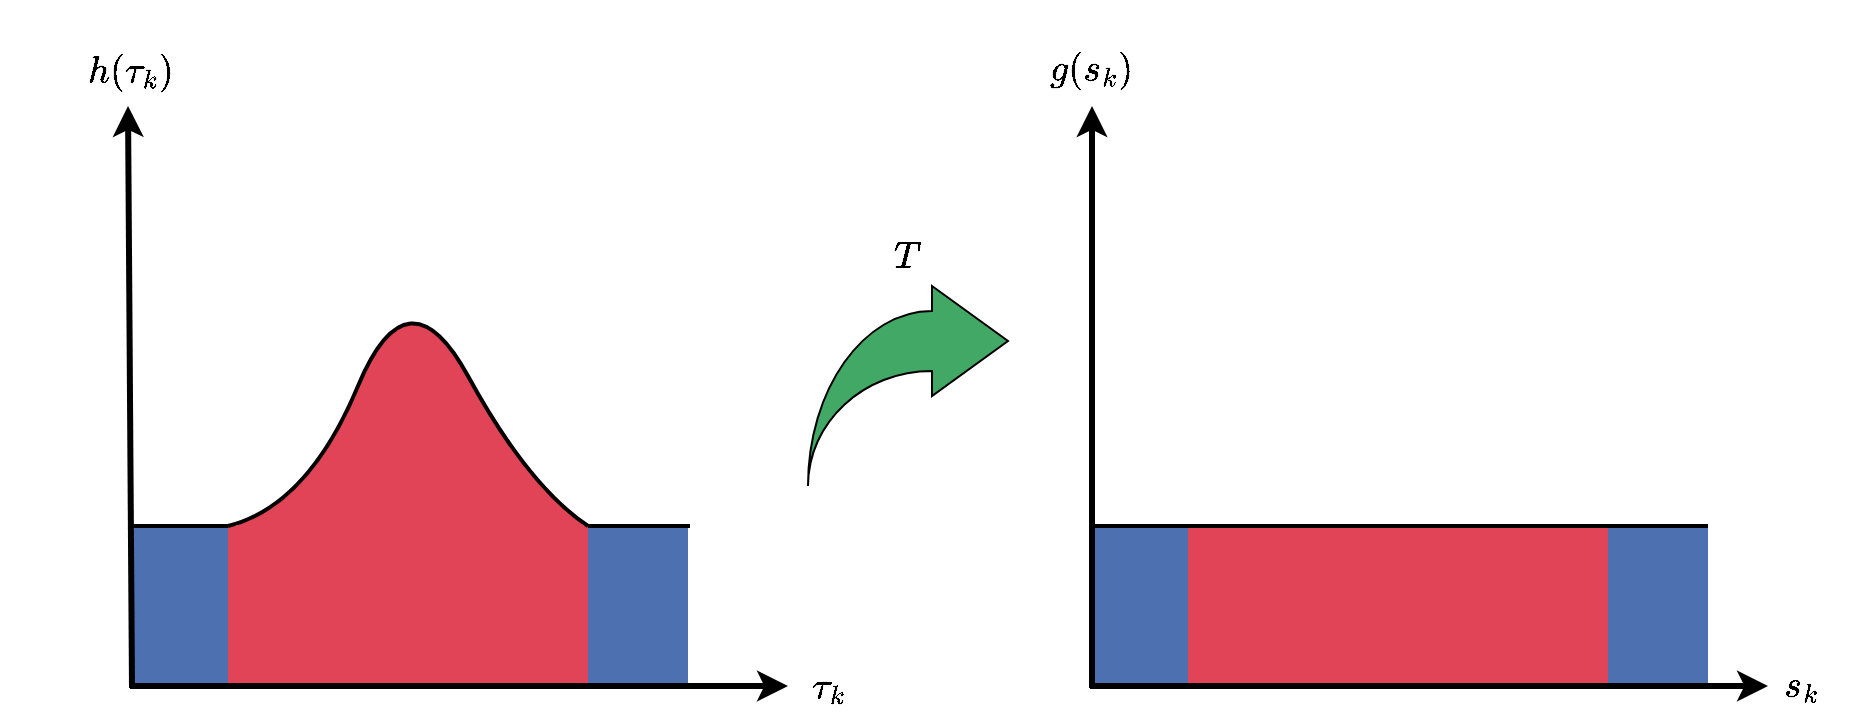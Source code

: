 <mxfile version="20.2.3" type="device"><diagram id="VYEgQ0H0AAXHv5AfsJmA" name="Page-1"><mxGraphModel dx="2272" dy="857" grid="1" gridSize="10" guides="1" tooltips="1" connect="1" arrows="1" fold="1" page="1" pageScale="1" pageWidth="850" pageHeight="1100" math="1" shadow="0"><root><mxCell id="0"/><mxCell id="1" parent="0"/><mxCell id="HBlNTTia4aO7G7U7_LQT-15" value="" style="rounded=1;whiteSpace=wrap;html=1;shadow=0;glass=0;sketch=0;fillColor=#E14456;rotation=45;strokeColor=none;" vertex="1" parent="1"><mxGeometry x="200.94" y="265.12" width="40.44" height="10.13" as="geometry"/></mxCell><mxCell id="HBlNTTia4aO7G7U7_LQT-13" value="" style="triangle;whiteSpace=wrap;html=1;shadow=0;glass=0;sketch=0;fillColor=#E14456;strokeColor=none;rotation=46;" vertex="1" parent="1"><mxGeometry x="89.71" y="246.71" width="11.15" height="38.61" as="geometry"/></mxCell><mxCell id="HBlNTTia4aO7G7U7_LQT-12" value="" style="shape=trapezoid;perimeter=trapezoidPerimeter;whiteSpace=wrap;html=1;fixedSize=1;shadow=0;glass=0;sketch=0;fillColor=#E14456;strokeColor=none;" vertex="1" parent="1"><mxGeometry x="89" y="242" width="131" height="30" as="geometry"/></mxCell><mxCell id="HBlNTTia4aO7G7U7_LQT-10" value="" style="shape=trapezoid;perimeter=trapezoidPerimeter;whiteSpace=wrap;html=1;fixedSize=1;shadow=0;glass=0;sketch=0;fillColor=#E14456;strokeColor=none;" vertex="1" parent="1"><mxGeometry x="62" y="271" width="178" height="10" as="geometry"/></mxCell><mxCell id="HBlNTTia4aO7G7U7_LQT-7" value="" style="ellipse;whiteSpace=wrap;html=1;shadow=0;glass=0;sketch=0;fillColor=#E14456;strokeColor=none;" vertex="1" parent="1"><mxGeometry x="128" y="179" width="50" height="80" as="geometry"/></mxCell><mxCell id="HBlNTTia4aO7G7U7_LQT-5" value="" style="rounded=1;whiteSpace=wrap;html=1;fillColor=#E14456;strokeColor=none;shadow=0;glass=0;sketch=0;rotation=-33;flipH=0;flipV=0;" vertex="1" parent="1"><mxGeometry x="169.99" y="184.34" width="30" height="113" as="geometry"/></mxCell><mxCell id="HBlNTTia4aO7G7U7_LQT-4" value="" style="rounded=1;whiteSpace=wrap;html=1;fillColor=#E14456;strokeColor=none;shadow=0;glass=0;sketch=0;rotation=27;" vertex="1" parent="1"><mxGeometry x="119.53" y="190.61" width="30" height="68.88" as="geometry"/></mxCell><mxCell id="HBlNTTia4aO7G7U7_LQT-2" value="" style="rounded=0;whiteSpace=wrap;html=1;fillColor=#E14456;strokeColor=none;" vertex="1" parent="1"><mxGeometry x="540" y="280" width="210" height="80" as="geometry"/></mxCell><mxCell id="HBlNTTia4aO7G7U7_LQT-1" value="" style="rounded=0;whiteSpace=wrap;html=1;fillColor=#E14456;strokeColor=none;" vertex="1" parent="1"><mxGeometry x="60" y="280" width="180" height="80" as="geometry"/></mxCell><mxCell id="cCAX3vlqiskvK0OIhAXr-64" value="" style="rounded=0;whiteSpace=wrap;html=1;fillColor=#4D70B0;strokeColor=none;" parent="1" vertex="1"><mxGeometry x="750" y="280" width="50" height="80" as="geometry"/></mxCell><mxCell id="cCAX3vlqiskvK0OIhAXr-63" value="" style="rounded=0;whiteSpace=wrap;html=1;fillColor=#4D70B0;strokeColor=none;" parent="1" vertex="1"><mxGeometry x="493" y="280" width="47" height="80" as="geometry"/></mxCell><mxCell id="cCAX3vlqiskvK0OIhAXr-44" value="" style="rounded=0;whiteSpace=wrap;html=1;fillColor=#4D70B0;strokeColor=none;" parent="1" vertex="1"><mxGeometry x="240" y="280" width="50" height="80" as="geometry"/></mxCell><mxCell id="cCAX3vlqiskvK0OIhAXr-41" value="" style="rounded=0;whiteSpace=wrap;html=1;fillColor=#4D70B0;strokeColor=none;" parent="1" vertex="1"><mxGeometry x="13" y="280" width="47" height="80" as="geometry"/></mxCell><object label="" y-axis="y-axis" id="cCAX3vlqiskvK0OIhAXr-1"><mxCell style="endArrow=classic;html=1;rounded=0;strokeWidth=3;fontFamily=Helvetica;" parent="1" edge="1"><mxGeometry width="50" height="50" relative="1" as="geometry"><mxPoint x="12" y="361" as="sourcePoint"/><mxPoint x="10" y="70" as="targetPoint"/></mxGeometry></mxCell></object><mxCell id="cCAX3vlqiskvK0OIhAXr-2" value="" style="endArrow=classic;html=1;rounded=0;strokeWidth=3;" parent="1" edge="1"><mxGeometry width="50" height="50" relative="1" as="geometry"><mxPoint x="11" y="360" as="sourcePoint"/><mxPoint x="340" y="360" as="targetPoint"/><Array as="points"/></mxGeometry></mxCell><mxCell id="cCAX3vlqiskvK0OIhAXr-3" value="$$h(\tau_k)$$" style="text;html=1;strokeColor=none;fillColor=none;align=center;verticalAlign=middle;whiteSpace=wrap;rounded=0;fontSize=16;fontStyle=1" parent="1" vertex="1"><mxGeometry x="-54" y="18" width="130" height="70" as="geometry"/></mxCell><mxCell id="cCAX3vlqiskvK0OIhAXr-4" value="$$\tau_k$$" style="text;html=1;strokeColor=none;fillColor=none;align=center;verticalAlign=middle;whiteSpace=wrap;rounded=0;fontSize=16;" parent="1" vertex="1"><mxGeometry x="330" y="345" width="60" height="30" as="geometry"/></mxCell><object label="" y-axis="y-axis" id="cCAX3vlqiskvK0OIhAXr-15"><mxCell style="endArrow=classic;html=1;rounded=0;strokeWidth=3;fontFamily=Helvetica;" parent="1" edge="1"><mxGeometry width="50" height="50" relative="1" as="geometry"><mxPoint x="492" y="361" as="sourcePoint"/><mxPoint x="492" y="70" as="targetPoint"/></mxGeometry></mxCell></object><mxCell id="cCAX3vlqiskvK0OIhAXr-16" value="" style="endArrow=classic;html=1;rounded=0;strokeWidth=3;" parent="1" edge="1"><mxGeometry width="50" height="50" relative="1" as="geometry"><mxPoint x="491" y="360" as="sourcePoint"/><mxPoint x="830" y="360" as="targetPoint"/></mxGeometry></mxCell><mxCell id="cCAX3vlqiskvK0OIhAXr-17" value="$$g(s_k)$$" style="text;html=1;strokeColor=none;fillColor=none;align=center;verticalAlign=middle;whiteSpace=wrap;rounded=0;fontSize=16;fontStyle=1" parent="1" vertex="1"><mxGeometry x="427" y="17" width="130" height="70" as="geometry"/></mxCell><mxCell id="cCAX3vlqiskvK0OIhAXr-18" value="$$s_k$$" style="text;html=1;strokeColor=none;fillColor=none;align=center;verticalAlign=middle;whiteSpace=wrap;rounded=0;fontSize=16;" parent="1" vertex="1"><mxGeometry x="817" y="345" width="60" height="30" as="geometry"/></mxCell><mxCell id="cCAX3vlqiskvK0OIhAXr-38" value="" style="endArrow=none;html=1;rounded=0;strokeWidth=2;" parent="1" edge="1"><mxGeometry width="50" height="50" relative="1" as="geometry"><mxPoint x="11" y="280" as="sourcePoint"/><mxPoint x="60" y="280" as="targetPoint"/></mxGeometry></mxCell><mxCell id="cCAX3vlqiskvK0OIhAXr-39" value="" style="endArrow=none;html=1;rounded=0;strokeWidth=2;" parent="1" edge="1"><mxGeometry width="50" height="50" relative="1" as="geometry"><mxPoint x="240" y="280" as="sourcePoint"/><mxPoint x="291" y="280" as="targetPoint"/></mxGeometry></mxCell><mxCell id="cCAX3vlqiskvK0OIhAXr-40" value="" style="curved=1;endArrow=none;html=1;rounded=0;strokeWidth=2;endFill=0;" parent="1" edge="1"><mxGeometry width="50" height="50" relative="1" as="geometry"><mxPoint x="60" y="280" as="sourcePoint"/><mxPoint x="240" y="280" as="targetPoint"/><Array as="points"><mxPoint x="100" y="270"/><mxPoint x="150" y="150"/><mxPoint x="210" y="260"/></Array></mxGeometry></mxCell><mxCell id="cCAX3vlqiskvK0OIhAXr-62" value="" style="endArrow=none;html=1;rounded=0;strokeWidth=2;" parent="1" edge="1"><mxGeometry width="50" height="50" relative="1" as="geometry"><mxPoint x="491" y="280" as="sourcePoint"/><mxPoint x="800" y="280" as="targetPoint"/></mxGeometry></mxCell><mxCell id="cCAX3vlqiskvK0OIhAXr-66" value="" style="html=1;shadow=0;dashed=0;align=center;verticalAlign=middle;shape=mxgraph.arrows2.jumpInArrow;dy=15;dx=38;arrowHead=55;fillColor=#42A865;" parent="1" vertex="1"><mxGeometry x="350" y="160" width="100" height="100" as="geometry"/></mxCell><mxCell id="cCAX3vlqiskvK0OIhAXr-67" value="$$T$$" style="text;html=1;strokeColor=none;fillColor=none;align=center;verticalAlign=middle;whiteSpace=wrap;rounded=0;fontSize=16;" parent="1" vertex="1"><mxGeometry x="370" y="130" width="60" height="30" as="geometry"/></mxCell></root></mxGraphModel></diagram></mxfile>
